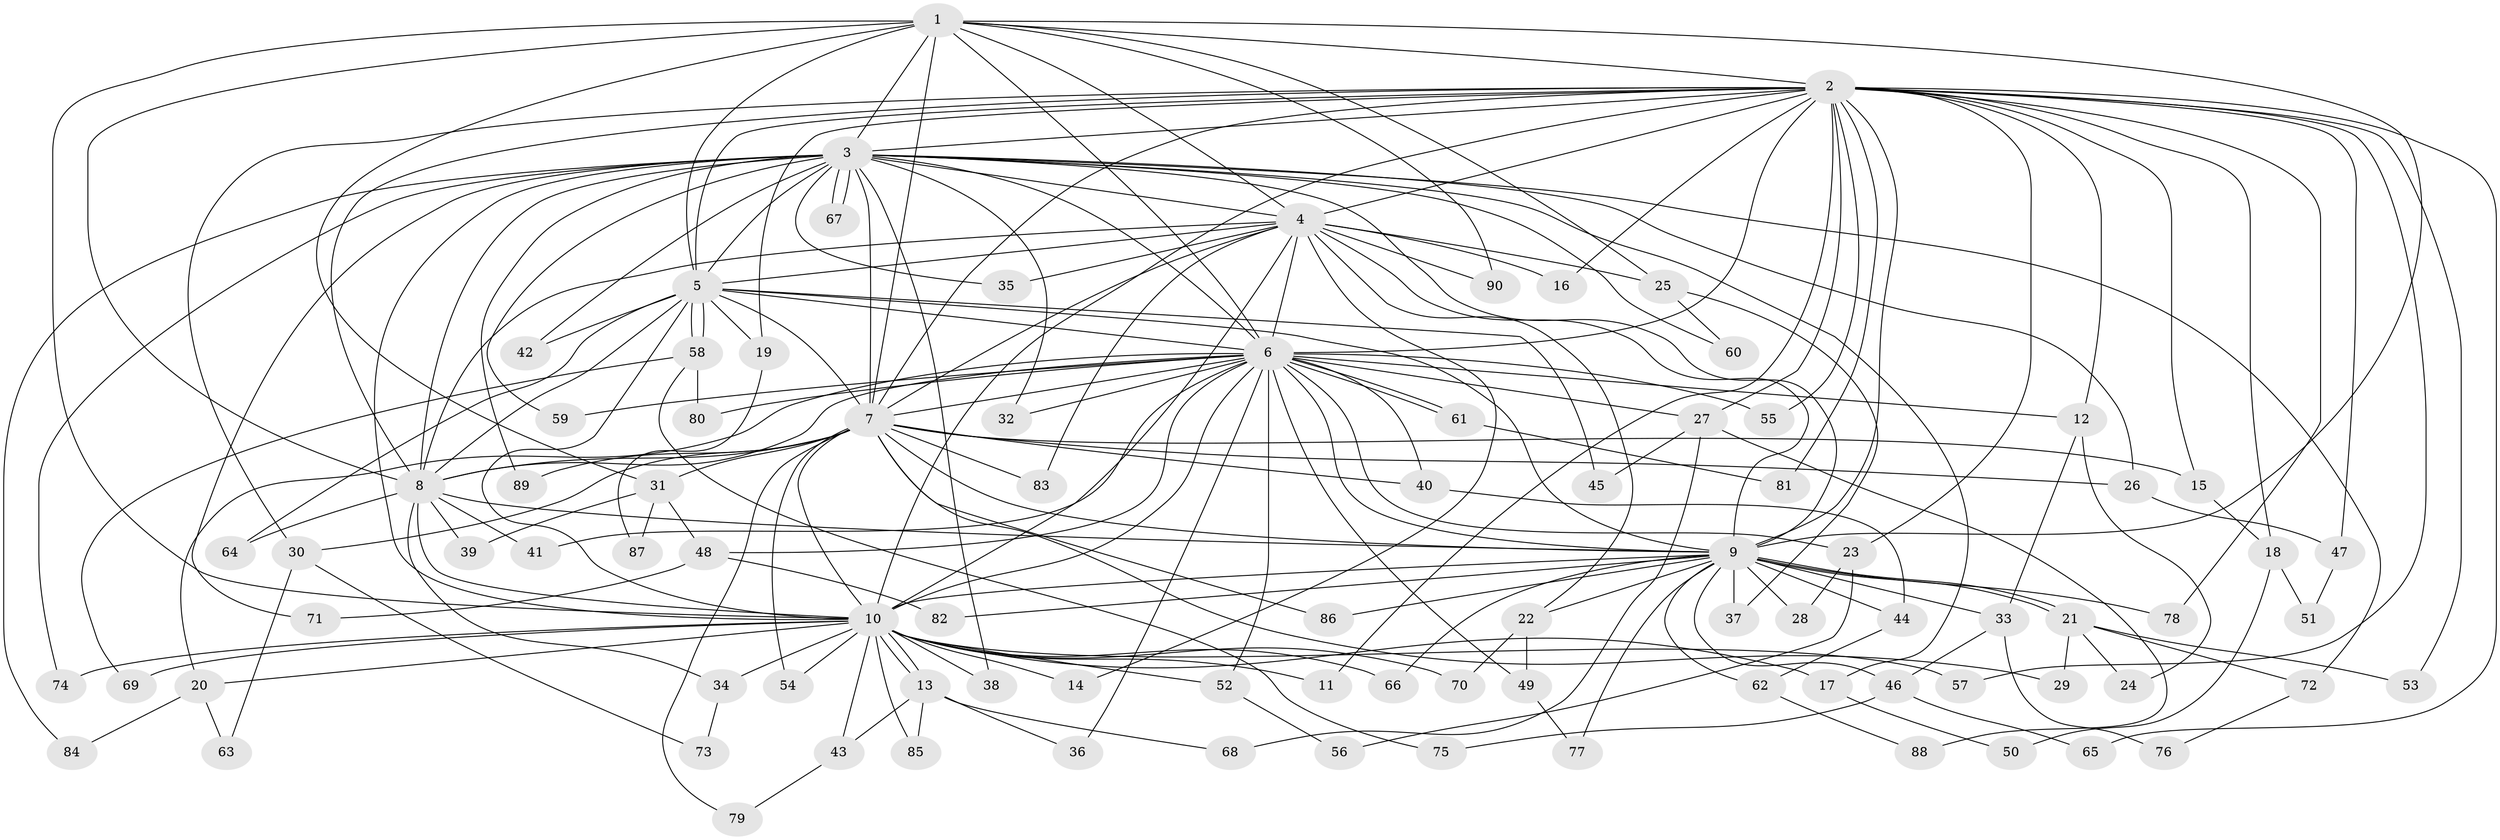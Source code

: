 // Generated by graph-tools (version 1.1) at 2025/25/03/09/25 03:25:41]
// undirected, 90 vertices, 205 edges
graph export_dot {
graph [start="1"]
  node [color=gray90,style=filled];
  1;
  2;
  3;
  4;
  5;
  6;
  7;
  8;
  9;
  10;
  11;
  12;
  13;
  14;
  15;
  16;
  17;
  18;
  19;
  20;
  21;
  22;
  23;
  24;
  25;
  26;
  27;
  28;
  29;
  30;
  31;
  32;
  33;
  34;
  35;
  36;
  37;
  38;
  39;
  40;
  41;
  42;
  43;
  44;
  45;
  46;
  47;
  48;
  49;
  50;
  51;
  52;
  53;
  54;
  55;
  56;
  57;
  58;
  59;
  60;
  61;
  62;
  63;
  64;
  65;
  66;
  67;
  68;
  69;
  70;
  71;
  72;
  73;
  74;
  75;
  76;
  77;
  78;
  79;
  80;
  81;
  82;
  83;
  84;
  85;
  86;
  87;
  88;
  89;
  90;
  1 -- 2;
  1 -- 3;
  1 -- 4;
  1 -- 5;
  1 -- 6;
  1 -- 7;
  1 -- 8;
  1 -- 9;
  1 -- 10;
  1 -- 25;
  1 -- 31;
  1 -- 90;
  2 -- 3;
  2 -- 4;
  2 -- 5;
  2 -- 6;
  2 -- 7;
  2 -- 8;
  2 -- 9;
  2 -- 10;
  2 -- 11;
  2 -- 12;
  2 -- 15;
  2 -- 16;
  2 -- 18;
  2 -- 19;
  2 -- 23;
  2 -- 27;
  2 -- 30;
  2 -- 47;
  2 -- 53;
  2 -- 55;
  2 -- 57;
  2 -- 65;
  2 -- 78;
  2 -- 81;
  3 -- 4;
  3 -- 5;
  3 -- 6;
  3 -- 7;
  3 -- 8;
  3 -- 9;
  3 -- 10;
  3 -- 17;
  3 -- 26;
  3 -- 32;
  3 -- 35;
  3 -- 38;
  3 -- 42;
  3 -- 59;
  3 -- 60;
  3 -- 67;
  3 -- 67;
  3 -- 71;
  3 -- 72;
  3 -- 74;
  3 -- 84;
  3 -- 89;
  4 -- 5;
  4 -- 6;
  4 -- 7;
  4 -- 8;
  4 -- 9;
  4 -- 10;
  4 -- 14;
  4 -- 16;
  4 -- 22;
  4 -- 25;
  4 -- 35;
  4 -- 83;
  4 -- 90;
  5 -- 6;
  5 -- 7;
  5 -- 8;
  5 -- 9;
  5 -- 10;
  5 -- 19;
  5 -- 42;
  5 -- 45;
  5 -- 58;
  5 -- 58;
  5 -- 64;
  6 -- 7;
  6 -- 8;
  6 -- 9;
  6 -- 10;
  6 -- 12;
  6 -- 20;
  6 -- 23;
  6 -- 27;
  6 -- 32;
  6 -- 36;
  6 -- 40;
  6 -- 41;
  6 -- 48;
  6 -- 49;
  6 -- 52;
  6 -- 55;
  6 -- 59;
  6 -- 61;
  6 -- 61;
  6 -- 80;
  7 -- 8;
  7 -- 9;
  7 -- 10;
  7 -- 15;
  7 -- 26;
  7 -- 29;
  7 -- 30;
  7 -- 31;
  7 -- 40;
  7 -- 54;
  7 -- 79;
  7 -- 83;
  7 -- 86;
  7 -- 89;
  8 -- 9;
  8 -- 10;
  8 -- 34;
  8 -- 39;
  8 -- 41;
  8 -- 64;
  9 -- 10;
  9 -- 21;
  9 -- 21;
  9 -- 22;
  9 -- 28;
  9 -- 33;
  9 -- 37;
  9 -- 44;
  9 -- 46;
  9 -- 62;
  9 -- 66;
  9 -- 77;
  9 -- 78;
  9 -- 82;
  9 -- 86;
  10 -- 11;
  10 -- 13;
  10 -- 13;
  10 -- 14;
  10 -- 17;
  10 -- 20;
  10 -- 34;
  10 -- 38;
  10 -- 43;
  10 -- 52;
  10 -- 54;
  10 -- 57;
  10 -- 66;
  10 -- 69;
  10 -- 70;
  10 -- 74;
  10 -- 85;
  12 -- 24;
  12 -- 33;
  13 -- 36;
  13 -- 43;
  13 -- 68;
  13 -- 85;
  15 -- 18;
  17 -- 50;
  18 -- 50;
  18 -- 51;
  19 -- 87;
  20 -- 63;
  20 -- 84;
  21 -- 24;
  21 -- 29;
  21 -- 53;
  21 -- 72;
  22 -- 49;
  22 -- 70;
  23 -- 28;
  23 -- 56;
  25 -- 37;
  25 -- 60;
  26 -- 47;
  27 -- 45;
  27 -- 68;
  27 -- 88;
  30 -- 63;
  30 -- 73;
  31 -- 39;
  31 -- 48;
  31 -- 87;
  33 -- 46;
  33 -- 76;
  34 -- 73;
  40 -- 44;
  43 -- 79;
  44 -- 62;
  46 -- 65;
  46 -- 75;
  47 -- 51;
  48 -- 71;
  48 -- 82;
  49 -- 77;
  52 -- 56;
  58 -- 69;
  58 -- 75;
  58 -- 80;
  61 -- 81;
  62 -- 88;
  72 -- 76;
}
